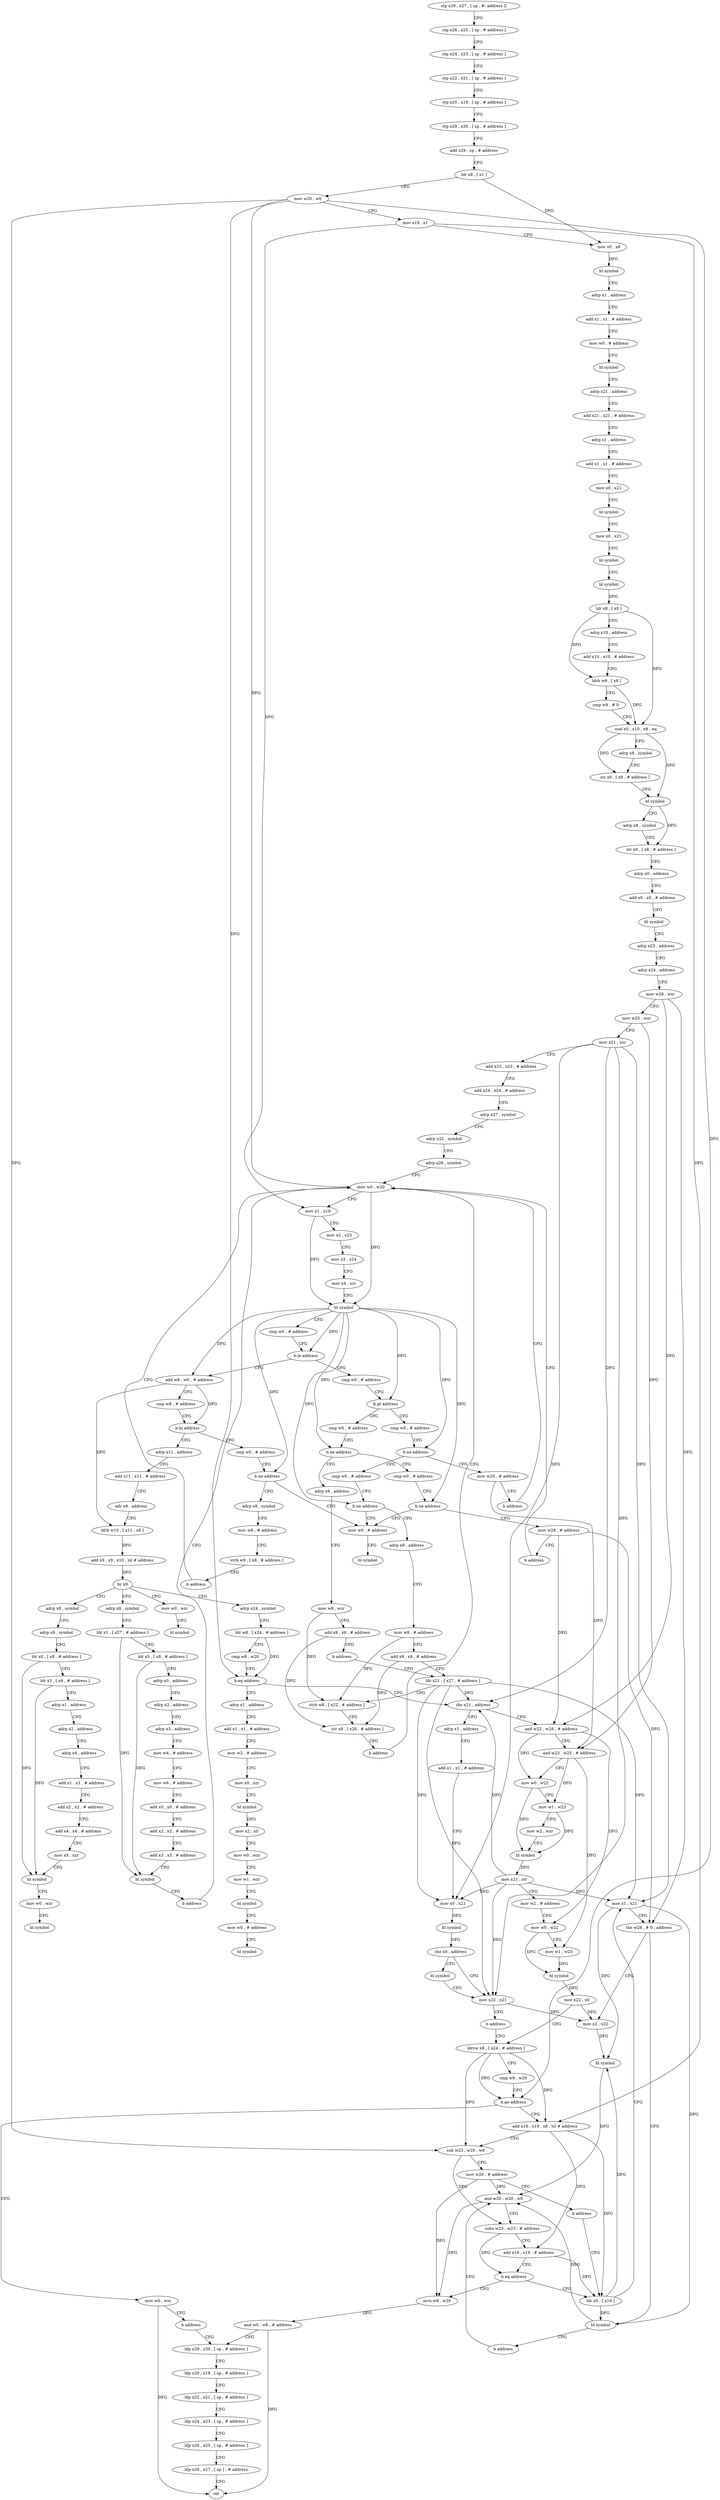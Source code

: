 digraph "func" {
"4204252" [label = "stp x28 , x27 , [ sp , #- address ]!" ]
"4204256" [label = "stp x26 , x25 , [ sp , # address ]" ]
"4204260" [label = "stp x24 , x23 , [ sp , # address ]" ]
"4204264" [label = "stp x22 , x21 , [ sp , # address ]" ]
"4204268" [label = "stp x20 , x19 , [ sp , # address ]" ]
"4204272" [label = "stp x29 , x30 , [ sp , # address ]" ]
"4204276" [label = "add x29 , sp , # address" ]
"4204280" [label = "ldr x8 , [ x1 ]" ]
"4204284" [label = "mov w20 , w0" ]
"4204288" [label = "mov x19 , x1" ]
"4204292" [label = "mov x0 , x8" ]
"4204296" [label = "bl symbol" ]
"4204300" [label = "adrp x1 , address" ]
"4204304" [label = "add x1 , x1 , # address" ]
"4204308" [label = "mov w0 , # address" ]
"4204312" [label = "bl symbol" ]
"4204316" [label = "adrp x21 , address" ]
"4204320" [label = "add x21 , x21 , # address" ]
"4204324" [label = "adrp x1 , address" ]
"4204328" [label = "add x1 , x1 , # address" ]
"4204332" [label = "mov x0 , x21" ]
"4204336" [label = "bl symbol" ]
"4204340" [label = "mov x0 , x21" ]
"4204344" [label = "bl symbol" ]
"4204348" [label = "bl symbol" ]
"4204352" [label = "ldr x8 , [ x0 ]" ]
"4204356" [label = "adrp x10 , address" ]
"4204360" [label = "add x10 , x10 , # address" ]
"4204364" [label = "ldrb w9 , [ x8 ]" ]
"4204368" [label = "cmp w9 , # 0" ]
"4204372" [label = "csel x0 , x10 , x8 , eq" ]
"4204376" [label = "adrp x8 , symbol" ]
"4204380" [label = "str x0 , [ x8 , # address ]" ]
"4204384" [label = "bl symbol" ]
"4204388" [label = "adrp x8 , symbol" ]
"4204392" [label = "str x0 , [ x8 , # address ]" ]
"4204396" [label = "adrp x0 , address" ]
"4204400" [label = "add x0 , x0 , # address" ]
"4204404" [label = "bl symbol" ]
"4204408" [label = "adrp x23 , address" ]
"4204412" [label = "adrp x24 , address" ]
"4204416" [label = "mov w28 , wzr" ]
"4204420" [label = "mov w25 , wzr" ]
"4204424" [label = "mov x21 , xzr" ]
"4204428" [label = "add x23 , x23 , # address" ]
"4204432" [label = "add x24 , x24 , # address" ]
"4204436" [label = "adrp x27 , symbol" ]
"4204440" [label = "adrp x22 , symbol" ]
"4204444" [label = "adrp x26 , symbol" ]
"4204448" [label = "mov w0 , w20" ]
"4204512" [label = "add w8 , w0 , # address" ]
"4204516" [label = "cmp w8 , # address" ]
"4204520" [label = "b.hi address" ]
"4204668" [label = "cmp w0 , # address" ]
"4204524" [label = "adrp x11 , address" ]
"4204480" [label = "cmp w0 , # address" ]
"4204484" [label = "b.gt address" ]
"4204600" [label = "cmp w0 , # address" ]
"4204488" [label = "cmp w0 , # address" ]
"4204672" [label = "b.ne address" ]
"4204972" [label = "mov w0 , # address" ]
"4204676" [label = "adrp x8 , symbol" ]
"4204528" [label = "add x11 , x11 , # address" ]
"4204532" [label = "adr x9 , address" ]
"4204536" [label = "ldrb w10 , [ x11 , x8 ]" ]
"4204540" [label = "add x9 , x9 , x10 , lsl # address" ]
"4204544" [label = "br x9" ]
"4204548" [label = "adrp x8 , symbol" ]
"4204692" [label = "adrp x24 , symbol" ]
"4204908" [label = "adrp x8 , symbol" ]
"4204964" [label = "mov w0 , wzr" ]
"4204604" [label = "b.ne address" ]
"4204632" [label = "cmp w0 , # address" ]
"4204608" [label = "mov w25 , # address" ]
"4204492" [label = "b.ne address" ]
"4204616" [label = "cmp w0 , # address" ]
"4204496" [label = "adrp x9 , address" ]
"4204976" [label = "bl symbol" ]
"4204680" [label = "mov w9 , # address" ]
"4204684" [label = "strb w9 , [ x8 , # address ]" ]
"4204688" [label = "b address" ]
"4204552" [label = "ldr x1 , [ x27 , # address ]" ]
"4204556" [label = "ldr x5 , [ x8 , # address ]" ]
"4204560" [label = "adrp x0 , address" ]
"4204564" [label = "adrp x2 , address" ]
"4204568" [label = "adrp x3 , address" ]
"4204572" [label = "mov w4 , # address" ]
"4204576" [label = "mov w6 , # address" ]
"4204580" [label = "add x0 , x0 , # address" ]
"4204584" [label = "add x2 , x2 , # address" ]
"4204588" [label = "add x3 , x3 , # address" ]
"4204592" [label = "bl symbol" ]
"4204596" [label = "b address" ]
"4204696" [label = "ldr w8 , [ x24 , # address ]" ]
"4204700" [label = "cmp w8 , w20" ]
"4204704" [label = "b.eq address" ]
"4204980" [label = "adrp x1 , address" ]
"4204708" [label = "cbz x21 , address" ]
"4204912" [label = "adrp x9 , symbol" ]
"4204916" [label = "ldr x0 , [ x8 , # address ]" ]
"4204920" [label = "ldr x3 , [ x9 , # address ]" ]
"4204924" [label = "adrp x1 , address" ]
"4204928" [label = "adrp x2 , address" ]
"4204932" [label = "adrp x4 , address" ]
"4204936" [label = "add x1 , x1 , # address" ]
"4204940" [label = "add x2 , x2 , # address" ]
"4204944" [label = "add x4 , x4 , # address" ]
"4204948" [label = "mov x5 , xzr" ]
"4204952" [label = "bl symbol" ]
"4204956" [label = "mov w0 , wzr" ]
"4204960" [label = "bl symbol" ]
"4204968" [label = "bl symbol" ]
"4204636" [label = "b.ne address" ]
"4204640" [label = "adrp x9 , address" ]
"4204612" [label = "b address" ]
"4204620" [label = "b.ne address" ]
"4204624" [label = "mov w28 , # address" ]
"4204500" [label = "mov w8 , wzr" ]
"4204504" [label = "add x9 , x9 , # address" ]
"4204508" [label = "b address" ]
"4204652" [label = "ldr x21 , [ x27 , # address ]" ]
"4204452" [label = "mov x1 , x19" ]
"4204456" [label = "mov x2 , x23" ]
"4204460" [label = "mov x3 , x24" ]
"4204464" [label = "mov x4 , xzr" ]
"4204468" [label = "bl symbol" ]
"4204472" [label = "cmp w0 , # address" ]
"4204476" [label = "b.le address" ]
"4204984" [label = "add x1 , x1 , # address" ]
"4204988" [label = "mov w2 , # address" ]
"4204992" [label = "mov x0 , xzr" ]
"4204996" [label = "bl symbol" ]
"4205000" [label = "mov x2 , x0" ]
"4205004" [label = "mov w0 , wzr" ]
"4205008" [label = "mov w1 , wzr" ]
"4205012" [label = "bl symbol" ]
"4205016" [label = "mov w0 , # address" ]
"4205020" [label = "bl symbol" ]
"4204744" [label = "and w22 , w28 , # address" ]
"4204712" [label = "adrp x1 , address" ]
"4204644" [label = "mov w8 , # address" ]
"4204648" [label = "add x9 , x9 , # address" ]
"4204628" [label = "b address" ]
"4204656" [label = "strb w8 , [ x22 , # address ]" ]
"4204660" [label = "str x9 , [ x26 , # address ]" ]
"4204664" [label = "b address" ]
"4204748" [label = "and w23 , w25 , # address" ]
"4204752" [label = "mov w0 , w22" ]
"4204756" [label = "mov w1 , w23" ]
"4204760" [label = "mov w2 , wzr" ]
"4204764" [label = "bl symbol" ]
"4204768" [label = "mov x21 , x0" ]
"4204772" [label = "mov w2 , # address" ]
"4204776" [label = "mov w0 , w22" ]
"4204780" [label = "mov w1 , w23" ]
"4204784" [label = "bl symbol" ]
"4204788" [label = "mov x22 , x0" ]
"4204792" [label = "ldrsw x8 , [ x24 , # address ]" ]
"4204716" [label = "add x1 , x1 , # address" ]
"4204720" [label = "mov x0 , x21" ]
"4204724" [label = "bl symbol" ]
"4204728" [label = "cbz x0 , address" ]
"4204736" [label = "mov x22 , x21" ]
"4204732" [label = "bl symbol" ]
"4204864" [label = "mov w0 , wzr" ]
"4204868" [label = "b address" ]
"4204880" [label = "ldp x29 , x30 , [ sp , # address ]" ]
"4204804" [label = "add x19 , x19 , x8 , lsl # address" ]
"4204808" [label = "sub w23 , w20 , w8" ]
"4204812" [label = "mov w20 , # address" ]
"4204816" [label = "b address" ]
"4204844" [label = "ldr x0 , [ x19 ]" ]
"4204740" [label = "b address" ]
"4204884" [label = "ldp x20 , x19 , [ sp , # address ]" ]
"4204888" [label = "ldp x22 , x21 , [ sp , # address ]" ]
"4204892" [label = "ldp x24 , x23 , [ sp , # address ]" ]
"4204896" [label = "ldp x26 , x25 , [ sp , # address ]" ]
"4204900" [label = "ldp x28 , x27 , [ sp ] , # address" ]
"4204904" [label = "ret" ]
"4204848" [label = "mov x1 , x21" ]
"4204852" [label = "tbz w28 , # 0 , address" ]
"4204820" [label = "mov x2 , x22" ]
"4204856" [label = "bl symbol" ]
"4204796" [label = "cmp w8 , w20" ]
"4204800" [label = "b.ge address" ]
"4204824" [label = "bl symbol" ]
"4204828" [label = "and w20 , w20 , w0" ]
"4204860" [label = "b address" ]
"4204872" [label = "mvn w8 , w20" ]
"4204876" [label = "and w0 , w8 , # address" ]
"4204832" [label = "subs w23 , w23 , # address" ]
"4204836" [label = "add x19 , x19 , # address" ]
"4204840" [label = "b.eq address" ]
"4204252" -> "4204256" [ label = "CFG" ]
"4204256" -> "4204260" [ label = "CFG" ]
"4204260" -> "4204264" [ label = "CFG" ]
"4204264" -> "4204268" [ label = "CFG" ]
"4204268" -> "4204272" [ label = "CFG" ]
"4204272" -> "4204276" [ label = "CFG" ]
"4204276" -> "4204280" [ label = "CFG" ]
"4204280" -> "4204284" [ label = "CFG" ]
"4204280" -> "4204292" [ label = "DFG" ]
"4204284" -> "4204288" [ label = "CFG" ]
"4204284" -> "4204448" [ label = "DFG" ]
"4204284" -> "4204704" [ label = "DFG" ]
"4204284" -> "4204800" [ label = "DFG" ]
"4204284" -> "4204808" [ label = "DFG" ]
"4204288" -> "4204292" [ label = "CFG" ]
"4204288" -> "4204452" [ label = "DFG" ]
"4204288" -> "4204804" [ label = "DFG" ]
"4204292" -> "4204296" [ label = "DFG" ]
"4204296" -> "4204300" [ label = "CFG" ]
"4204300" -> "4204304" [ label = "CFG" ]
"4204304" -> "4204308" [ label = "CFG" ]
"4204308" -> "4204312" [ label = "CFG" ]
"4204312" -> "4204316" [ label = "CFG" ]
"4204316" -> "4204320" [ label = "CFG" ]
"4204320" -> "4204324" [ label = "CFG" ]
"4204324" -> "4204328" [ label = "CFG" ]
"4204328" -> "4204332" [ label = "CFG" ]
"4204332" -> "4204336" [ label = "CFG" ]
"4204336" -> "4204340" [ label = "CFG" ]
"4204340" -> "4204344" [ label = "CFG" ]
"4204344" -> "4204348" [ label = "CFG" ]
"4204348" -> "4204352" [ label = "DFG" ]
"4204352" -> "4204356" [ label = "CFG" ]
"4204352" -> "4204364" [ label = "DFG" ]
"4204352" -> "4204372" [ label = "DFG" ]
"4204356" -> "4204360" [ label = "CFG" ]
"4204360" -> "4204364" [ label = "CFG" ]
"4204364" -> "4204368" [ label = "CFG" ]
"4204364" -> "4204372" [ label = "DFG" ]
"4204368" -> "4204372" [ label = "CFG" ]
"4204372" -> "4204376" [ label = "CFG" ]
"4204372" -> "4204380" [ label = "DFG" ]
"4204372" -> "4204384" [ label = "DFG" ]
"4204376" -> "4204380" [ label = "CFG" ]
"4204380" -> "4204384" [ label = "CFG" ]
"4204384" -> "4204388" [ label = "CFG" ]
"4204384" -> "4204392" [ label = "DFG" ]
"4204388" -> "4204392" [ label = "CFG" ]
"4204392" -> "4204396" [ label = "CFG" ]
"4204396" -> "4204400" [ label = "CFG" ]
"4204400" -> "4204404" [ label = "CFG" ]
"4204404" -> "4204408" [ label = "CFG" ]
"4204408" -> "4204412" [ label = "CFG" ]
"4204412" -> "4204416" [ label = "CFG" ]
"4204416" -> "4204420" [ label = "CFG" ]
"4204416" -> "4204744" [ label = "DFG" ]
"4204416" -> "4204852" [ label = "DFG" ]
"4204420" -> "4204424" [ label = "CFG" ]
"4204420" -> "4204748" [ label = "DFG" ]
"4204424" -> "4204428" [ label = "CFG" ]
"4204424" -> "4204708" [ label = "DFG" ]
"4204424" -> "4204720" [ label = "DFG" ]
"4204424" -> "4204736" [ label = "DFG" ]
"4204424" -> "4204848" [ label = "DFG" ]
"4204428" -> "4204432" [ label = "CFG" ]
"4204432" -> "4204436" [ label = "CFG" ]
"4204436" -> "4204440" [ label = "CFG" ]
"4204440" -> "4204444" [ label = "CFG" ]
"4204444" -> "4204448" [ label = "CFG" ]
"4204448" -> "4204452" [ label = "CFG" ]
"4204448" -> "4204468" [ label = "DFG" ]
"4204512" -> "4204516" [ label = "CFG" ]
"4204512" -> "4204520" [ label = "DFG" ]
"4204512" -> "4204536" [ label = "DFG" ]
"4204516" -> "4204520" [ label = "CFG" ]
"4204520" -> "4204668" [ label = "CFG" ]
"4204520" -> "4204524" [ label = "CFG" ]
"4204668" -> "4204672" [ label = "CFG" ]
"4204524" -> "4204528" [ label = "CFG" ]
"4204480" -> "4204484" [ label = "CFG" ]
"4204484" -> "4204600" [ label = "CFG" ]
"4204484" -> "4204488" [ label = "CFG" ]
"4204600" -> "4204604" [ label = "CFG" ]
"4204488" -> "4204492" [ label = "CFG" ]
"4204672" -> "4204972" [ label = "CFG" ]
"4204672" -> "4204676" [ label = "CFG" ]
"4204972" -> "4204976" [ label = "CFG" ]
"4204676" -> "4204680" [ label = "CFG" ]
"4204528" -> "4204532" [ label = "CFG" ]
"4204532" -> "4204536" [ label = "CFG" ]
"4204536" -> "4204540" [ label = "DFG" ]
"4204540" -> "4204544" [ label = "DFG" ]
"4204544" -> "4204548" [ label = "CFG" ]
"4204544" -> "4204692" [ label = "CFG" ]
"4204544" -> "4204908" [ label = "CFG" ]
"4204544" -> "4204964" [ label = "CFG" ]
"4204548" -> "4204552" [ label = "CFG" ]
"4204692" -> "4204696" [ label = "CFG" ]
"4204908" -> "4204912" [ label = "CFG" ]
"4204964" -> "4204968" [ label = "CFG" ]
"4204604" -> "4204632" [ label = "CFG" ]
"4204604" -> "4204608" [ label = "CFG" ]
"4204632" -> "4204636" [ label = "CFG" ]
"4204608" -> "4204612" [ label = "CFG" ]
"4204608" -> "4204748" [ label = "DFG" ]
"4204492" -> "4204616" [ label = "CFG" ]
"4204492" -> "4204496" [ label = "CFG" ]
"4204616" -> "4204620" [ label = "CFG" ]
"4204496" -> "4204500" [ label = "CFG" ]
"4204680" -> "4204684" [ label = "CFG" ]
"4204684" -> "4204688" [ label = "CFG" ]
"4204688" -> "4204448" [ label = "CFG" ]
"4204552" -> "4204556" [ label = "CFG" ]
"4204552" -> "4204592" [ label = "DFG" ]
"4204556" -> "4204560" [ label = "CFG" ]
"4204556" -> "4204592" [ label = "DFG" ]
"4204560" -> "4204564" [ label = "CFG" ]
"4204564" -> "4204568" [ label = "CFG" ]
"4204568" -> "4204572" [ label = "CFG" ]
"4204572" -> "4204576" [ label = "CFG" ]
"4204576" -> "4204580" [ label = "CFG" ]
"4204580" -> "4204584" [ label = "CFG" ]
"4204584" -> "4204588" [ label = "CFG" ]
"4204588" -> "4204592" [ label = "CFG" ]
"4204592" -> "4204596" [ label = "CFG" ]
"4204596" -> "4204448" [ label = "CFG" ]
"4204696" -> "4204700" [ label = "CFG" ]
"4204696" -> "4204704" [ label = "DFG" ]
"4204700" -> "4204704" [ label = "CFG" ]
"4204704" -> "4204980" [ label = "CFG" ]
"4204704" -> "4204708" [ label = "CFG" ]
"4204980" -> "4204984" [ label = "CFG" ]
"4204708" -> "4204744" [ label = "CFG" ]
"4204708" -> "4204712" [ label = "CFG" ]
"4204912" -> "4204916" [ label = "CFG" ]
"4204916" -> "4204920" [ label = "CFG" ]
"4204916" -> "4204952" [ label = "DFG" ]
"4204920" -> "4204924" [ label = "CFG" ]
"4204920" -> "4204952" [ label = "DFG" ]
"4204924" -> "4204928" [ label = "CFG" ]
"4204928" -> "4204932" [ label = "CFG" ]
"4204932" -> "4204936" [ label = "CFG" ]
"4204936" -> "4204940" [ label = "CFG" ]
"4204940" -> "4204944" [ label = "CFG" ]
"4204944" -> "4204948" [ label = "CFG" ]
"4204948" -> "4204952" [ label = "CFG" ]
"4204952" -> "4204956" [ label = "CFG" ]
"4204956" -> "4204960" [ label = "CFG" ]
"4204636" -> "4204972" [ label = "CFG" ]
"4204636" -> "4204640" [ label = "CFG" ]
"4204640" -> "4204644" [ label = "CFG" ]
"4204612" -> "4204448" [ label = "CFG" ]
"4204620" -> "4204972" [ label = "CFG" ]
"4204620" -> "4204624" [ label = "CFG" ]
"4204624" -> "4204628" [ label = "CFG" ]
"4204624" -> "4204744" [ label = "DFG" ]
"4204624" -> "4204852" [ label = "DFG" ]
"4204500" -> "4204504" [ label = "CFG" ]
"4204500" -> "4204656" [ label = "DFG" ]
"4204504" -> "4204508" [ label = "CFG" ]
"4204504" -> "4204660" [ label = "DFG" ]
"4204508" -> "4204652" [ label = "CFG" ]
"4204652" -> "4204656" [ label = "CFG" ]
"4204652" -> "4204708" [ label = "DFG" ]
"4204652" -> "4204720" [ label = "DFG" ]
"4204652" -> "4204736" [ label = "DFG" ]
"4204652" -> "4204848" [ label = "DFG" ]
"4204452" -> "4204456" [ label = "CFG" ]
"4204452" -> "4204468" [ label = "DFG" ]
"4204456" -> "4204460" [ label = "CFG" ]
"4204460" -> "4204464" [ label = "CFG" ]
"4204464" -> "4204468" [ label = "CFG" ]
"4204468" -> "4204472" [ label = "CFG" ]
"4204468" -> "4204476" [ label = "DFG" ]
"4204468" -> "4204512" [ label = "DFG" ]
"4204468" -> "4204484" [ label = "DFG" ]
"4204468" -> "4204672" [ label = "DFG" ]
"4204468" -> "4204604" [ label = "DFG" ]
"4204468" -> "4204492" [ label = "DFG" ]
"4204468" -> "4204636" [ label = "DFG" ]
"4204468" -> "4204620" [ label = "DFG" ]
"4204472" -> "4204476" [ label = "CFG" ]
"4204476" -> "4204512" [ label = "CFG" ]
"4204476" -> "4204480" [ label = "CFG" ]
"4204984" -> "4204988" [ label = "CFG" ]
"4204988" -> "4204992" [ label = "CFG" ]
"4204992" -> "4204996" [ label = "CFG" ]
"4204996" -> "4205000" [ label = "DFG" ]
"4205000" -> "4205004" [ label = "CFG" ]
"4205004" -> "4205008" [ label = "CFG" ]
"4205008" -> "4205012" [ label = "CFG" ]
"4205012" -> "4205016" [ label = "CFG" ]
"4205016" -> "4205020" [ label = "CFG" ]
"4204744" -> "4204748" [ label = "CFG" ]
"4204744" -> "4204752" [ label = "DFG" ]
"4204744" -> "4204776" [ label = "DFG" ]
"4204712" -> "4204716" [ label = "CFG" ]
"4204644" -> "4204648" [ label = "CFG" ]
"4204644" -> "4204656" [ label = "DFG" ]
"4204648" -> "4204652" [ label = "CFG" ]
"4204648" -> "4204660" [ label = "DFG" ]
"4204628" -> "4204448" [ label = "CFG" ]
"4204656" -> "4204660" [ label = "CFG" ]
"4204660" -> "4204664" [ label = "CFG" ]
"4204664" -> "4204448" [ label = "CFG" ]
"4204748" -> "4204752" [ label = "CFG" ]
"4204748" -> "4204756" [ label = "DFG" ]
"4204748" -> "4204780" [ label = "DFG" ]
"4204752" -> "4204756" [ label = "CFG" ]
"4204752" -> "4204764" [ label = "DFG" ]
"4204756" -> "4204760" [ label = "CFG" ]
"4204756" -> "4204764" [ label = "DFG" ]
"4204760" -> "4204764" [ label = "CFG" ]
"4204764" -> "4204768" [ label = "DFG" ]
"4204768" -> "4204772" [ label = "CFG" ]
"4204768" -> "4204708" [ label = "DFG" ]
"4204768" -> "4204720" [ label = "DFG" ]
"4204768" -> "4204736" [ label = "DFG" ]
"4204768" -> "4204848" [ label = "DFG" ]
"4204772" -> "4204776" [ label = "CFG" ]
"4204776" -> "4204780" [ label = "CFG" ]
"4204776" -> "4204784" [ label = "DFG" ]
"4204780" -> "4204784" [ label = "DFG" ]
"4204784" -> "4204788" [ label = "DFG" ]
"4204788" -> "4204792" [ label = "CFG" ]
"4204788" -> "4204820" [ label = "DFG" ]
"4204792" -> "4204796" [ label = "CFG" ]
"4204792" -> "4204800" [ label = "DFG" ]
"4204792" -> "4204804" [ label = "DFG" ]
"4204792" -> "4204808" [ label = "DFG" ]
"4204716" -> "4204720" [ label = "CFG" ]
"4204720" -> "4204724" [ label = "DFG" ]
"4204724" -> "4204728" [ label = "DFG" ]
"4204728" -> "4204736" [ label = "CFG" ]
"4204728" -> "4204732" [ label = "CFG" ]
"4204736" -> "4204740" [ label = "CFG" ]
"4204736" -> "4204820" [ label = "DFG" ]
"4204732" -> "4204736" [ label = "CFG" ]
"4204864" -> "4204868" [ label = "CFG" ]
"4204864" -> "4204904" [ label = "DFG" ]
"4204868" -> "4204880" [ label = "CFG" ]
"4204880" -> "4204884" [ label = "CFG" ]
"4204804" -> "4204808" [ label = "CFG" ]
"4204804" -> "4204844" [ label = "DFG" ]
"4204804" -> "4204836" [ label = "DFG" ]
"4204808" -> "4204812" [ label = "CFG" ]
"4204808" -> "4204832" [ label = "DFG" ]
"4204812" -> "4204816" [ label = "CFG" ]
"4204812" -> "4204828" [ label = "DFG" ]
"4204812" -> "4204872" [ label = "DFG" ]
"4204816" -> "4204844" [ label = "CFG" ]
"4204844" -> "4204848" [ label = "CFG" ]
"4204844" -> "4204824" [ label = "DFG" ]
"4204844" -> "4204856" [ label = "DFG" ]
"4204740" -> "4204792" [ label = "CFG" ]
"4204884" -> "4204888" [ label = "CFG" ]
"4204888" -> "4204892" [ label = "CFG" ]
"4204892" -> "4204896" [ label = "CFG" ]
"4204896" -> "4204900" [ label = "CFG" ]
"4204900" -> "4204904" [ label = "CFG" ]
"4204848" -> "4204852" [ label = "CFG" ]
"4204848" -> "4204824" [ label = "DFG" ]
"4204848" -> "4204856" [ label = "DFG" ]
"4204852" -> "4204820" [ label = "CFG" ]
"4204852" -> "4204856" [ label = "CFG" ]
"4204820" -> "4204824" [ label = "DFG" ]
"4204856" -> "4204860" [ label = "CFG" ]
"4204856" -> "4204828" [ label = "DFG" ]
"4204796" -> "4204800" [ label = "CFG" ]
"4204800" -> "4204864" [ label = "CFG" ]
"4204800" -> "4204804" [ label = "CFG" ]
"4204824" -> "4204828" [ label = "DFG" ]
"4204828" -> "4204832" [ label = "CFG" ]
"4204828" -> "4204872" [ label = "DFG" ]
"4204860" -> "4204828" [ label = "CFG" ]
"4204872" -> "4204876" [ label = "DFG" ]
"4204876" -> "4204880" [ label = "CFG" ]
"4204876" -> "4204904" [ label = "DFG" ]
"4204832" -> "4204836" [ label = "CFG" ]
"4204832" -> "4204840" [ label = "DFG" ]
"4204836" -> "4204840" [ label = "CFG" ]
"4204836" -> "4204844" [ label = "DFG" ]
"4204840" -> "4204872" [ label = "CFG" ]
"4204840" -> "4204844" [ label = "CFG" ]
}
